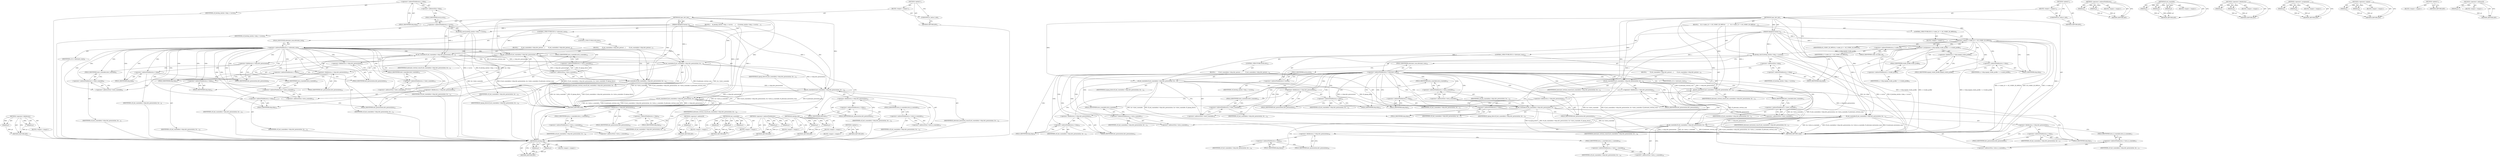 digraph "&lt;operator&gt;.addressOf" {
vulnerable_130 [label=<(METHOD,&lt;operator&gt;.fieldAccess)>];
vulnerable_131 [label=<(PARAM,p1)>];
vulnerable_132 [label=<(PARAM,p2)>];
vulnerable_133 [label=<(BLOCK,&lt;empty&gt;,&lt;empty&gt;)>];
vulnerable_134 [label=<(METHOD_RETURN,ANY)>];
vulnerable_6 [label=<(METHOD,&lt;global&gt;)<SUB>1</SUB>>];
vulnerable_7 [label=<(BLOCK,&lt;empty&gt;,&lt;empty&gt;)<SUB>1</SUB>>];
vulnerable_8 [label=<(UNKNOWN,av_cold,av_cold)<SUB>1</SUB>>];
vulnerable_9 [label=<(METHOD,ff_mpv_idct_init)<SUB>1</SUB>>];
vulnerable_10 [label=<(PARAM,MpegEncContext *s)<SUB>1</SUB>>];
vulnerable_11 [label=<(BLOCK,{
     ff_idctdsp_init(&amp;s-&gt;idsp, s-&gt;avctx);
 
 ...,{
     ff_idctdsp_init(&amp;s-&gt;idsp, s-&gt;avctx);
 
 ...)<SUB>2</SUB>>];
vulnerable_12 [label=<(ff_idctdsp_init,ff_idctdsp_init(&amp;s-&gt;idsp, s-&gt;avctx))<SUB>3</SUB>>];
vulnerable_13 [label=<(&lt;operator&gt;.addressOf,&amp;s-&gt;idsp)<SUB>3</SUB>>];
vulnerable_14 [label=<(&lt;operator&gt;.indirectFieldAccess,s-&gt;idsp)<SUB>3</SUB>>];
vulnerable_15 [label=<(IDENTIFIER,s,ff_idctdsp_init(&amp;s-&gt;idsp, s-&gt;avctx))<SUB>3</SUB>>];
vulnerable_16 [label=<(FIELD_IDENTIFIER,idsp,idsp)<SUB>3</SUB>>];
vulnerable_17 [label=<(&lt;operator&gt;.indirectFieldAccess,s-&gt;avctx)<SUB>3</SUB>>];
vulnerable_18 [label=<(IDENTIFIER,s,ff_idctdsp_init(&amp;s-&gt;idsp, s-&gt;avctx))<SUB>3</SUB>>];
vulnerable_19 [label=<(FIELD_IDENTIFIER,avctx,avctx)<SUB>3</SUB>>];
vulnerable_20 [label=<(CONTROL_STRUCTURE,IF,if (s-&gt;alternate_scan))<SUB>8</SUB>>];
vulnerable_21 [label=<(&lt;operator&gt;.indirectFieldAccess,s-&gt;alternate_scan)<SUB>8</SUB>>];
vulnerable_22 [label=<(IDENTIFIER,s,if (s-&gt;alternate_scan))<SUB>8</SUB>>];
vulnerable_23 [label=<(FIELD_IDENTIFIER,alternate_scan,alternate_scan)<SUB>8</SUB>>];
vulnerable_24 [label=<(BLOCK,{
        ff_init_scantable(s-&gt;idsp.idct_permut...,{
        ff_init_scantable(s-&gt;idsp.idct_permut...)<SUB>8</SUB>>];
vulnerable_25 [label=<(ff_init_scantable,ff_init_scantable(s-&gt;idsp.idct_permutation, &amp;s-...)<SUB>9</SUB>>];
vulnerable_26 [label=<(&lt;operator&gt;.fieldAccess,s-&gt;idsp.idct_permutation)<SUB>9</SUB>>];
vulnerable_27 [label=<(&lt;operator&gt;.indirectFieldAccess,s-&gt;idsp)<SUB>9</SUB>>];
vulnerable_28 [label=<(IDENTIFIER,s,ff_init_scantable(s-&gt;idsp.idct_permutation, &amp;s-...)<SUB>9</SUB>>];
vulnerable_29 [label=<(FIELD_IDENTIFIER,idsp,idsp)<SUB>9</SUB>>];
vulnerable_30 [label=<(FIELD_IDENTIFIER,idct_permutation,idct_permutation)<SUB>9</SUB>>];
vulnerable_31 [label=<(&lt;operator&gt;.addressOf,&amp;s-&gt;inter_scantable)<SUB>9</SUB>>];
vulnerable_32 [label=<(&lt;operator&gt;.indirectFieldAccess,s-&gt;inter_scantable)<SUB>9</SUB>>];
vulnerable_33 [label=<(IDENTIFIER,s,ff_init_scantable(s-&gt;idsp.idct_permutation, &amp;s-...)<SUB>9</SUB>>];
vulnerable_34 [label=<(FIELD_IDENTIFIER,inter_scantable,inter_scantable)<SUB>9</SUB>>];
vulnerable_35 [label=<(IDENTIFIER,ff_alternate_vertical_scan,ff_init_scantable(s-&gt;idsp.idct_permutation, &amp;s-...)<SUB>9</SUB>>];
vulnerable_36 [label=<(ff_init_scantable,ff_init_scantable(s-&gt;idsp.idct_permutation, &amp;s-...)<SUB>10</SUB>>];
vulnerable_37 [label=<(&lt;operator&gt;.fieldAccess,s-&gt;idsp.idct_permutation)<SUB>10</SUB>>];
vulnerable_38 [label=<(&lt;operator&gt;.indirectFieldAccess,s-&gt;idsp)<SUB>10</SUB>>];
vulnerable_39 [label=<(IDENTIFIER,s,ff_init_scantable(s-&gt;idsp.idct_permutation, &amp;s-...)<SUB>10</SUB>>];
vulnerable_40 [label=<(FIELD_IDENTIFIER,idsp,idsp)<SUB>10</SUB>>];
vulnerable_41 [label=<(FIELD_IDENTIFIER,idct_permutation,idct_permutation)<SUB>10</SUB>>];
vulnerable_42 [label=<(&lt;operator&gt;.addressOf,&amp;s-&gt;intra_scantable)<SUB>10</SUB>>];
vulnerable_43 [label=<(&lt;operator&gt;.indirectFieldAccess,s-&gt;intra_scantable)<SUB>10</SUB>>];
vulnerable_44 [label=<(IDENTIFIER,s,ff_init_scantable(s-&gt;idsp.idct_permutation, &amp;s-...)<SUB>10</SUB>>];
vulnerable_45 [label=<(FIELD_IDENTIFIER,intra_scantable,intra_scantable)<SUB>10</SUB>>];
vulnerable_46 [label=<(IDENTIFIER,ff_alternate_vertical_scan,ff_init_scantable(s-&gt;idsp.idct_permutation, &amp;s-...)<SUB>10</SUB>>];
vulnerable_47 [label=<(CONTROL_STRUCTURE,ELSE,else)<SUB>11</SUB>>];
vulnerable_48 [label=<(BLOCK,{
        ff_init_scantable(s-&gt;idsp.idct_permut...,{
        ff_init_scantable(s-&gt;idsp.idct_permut...)<SUB>11</SUB>>];
vulnerable_49 [label=<(ff_init_scantable,ff_init_scantable(s-&gt;idsp.idct_permutation, &amp;s-...)<SUB>12</SUB>>];
vulnerable_50 [label=<(&lt;operator&gt;.fieldAccess,s-&gt;idsp.idct_permutation)<SUB>12</SUB>>];
vulnerable_51 [label=<(&lt;operator&gt;.indirectFieldAccess,s-&gt;idsp)<SUB>12</SUB>>];
vulnerable_52 [label=<(IDENTIFIER,s,ff_init_scantable(s-&gt;idsp.idct_permutation, &amp;s-...)<SUB>12</SUB>>];
vulnerable_53 [label=<(FIELD_IDENTIFIER,idsp,idsp)<SUB>12</SUB>>];
vulnerable_54 [label=<(FIELD_IDENTIFIER,idct_permutation,idct_permutation)<SUB>12</SUB>>];
vulnerable_55 [label=<(&lt;operator&gt;.addressOf,&amp;s-&gt;inter_scantable)<SUB>12</SUB>>];
vulnerable_56 [label=<(&lt;operator&gt;.indirectFieldAccess,s-&gt;inter_scantable)<SUB>12</SUB>>];
vulnerable_57 [label=<(IDENTIFIER,s,ff_init_scantable(s-&gt;idsp.idct_permutation, &amp;s-...)<SUB>12</SUB>>];
vulnerable_58 [label=<(FIELD_IDENTIFIER,inter_scantable,inter_scantable)<SUB>12</SUB>>];
vulnerable_59 [label=<(IDENTIFIER,ff_zigzag_direct,ff_init_scantable(s-&gt;idsp.idct_permutation, &amp;s-...)<SUB>12</SUB>>];
vulnerable_60 [label=<(ff_init_scantable,ff_init_scantable(s-&gt;idsp.idct_permutation, &amp;s-...)<SUB>13</SUB>>];
vulnerable_61 [label=<(&lt;operator&gt;.fieldAccess,s-&gt;idsp.idct_permutation)<SUB>13</SUB>>];
vulnerable_62 [label=<(&lt;operator&gt;.indirectFieldAccess,s-&gt;idsp)<SUB>13</SUB>>];
vulnerable_63 [label=<(IDENTIFIER,s,ff_init_scantable(s-&gt;idsp.idct_permutation, &amp;s-...)<SUB>13</SUB>>];
vulnerable_64 [label=<(FIELD_IDENTIFIER,idsp,idsp)<SUB>13</SUB>>];
vulnerable_65 [label=<(FIELD_IDENTIFIER,idct_permutation,idct_permutation)<SUB>13</SUB>>];
vulnerable_66 [label=<(&lt;operator&gt;.addressOf,&amp;s-&gt;intra_scantable)<SUB>13</SUB>>];
vulnerable_67 [label=<(&lt;operator&gt;.indirectFieldAccess,s-&gt;intra_scantable)<SUB>13</SUB>>];
vulnerable_68 [label=<(IDENTIFIER,s,ff_init_scantable(s-&gt;idsp.idct_permutation, &amp;s-...)<SUB>13</SUB>>];
vulnerable_69 [label=<(FIELD_IDENTIFIER,intra_scantable,intra_scantable)<SUB>13</SUB>>];
vulnerable_70 [label=<(IDENTIFIER,ff_zigzag_direct,ff_init_scantable(s-&gt;idsp.idct_permutation, &amp;s-...)<SUB>13</SUB>>];
vulnerable_71 [label=<(ff_init_scantable,ff_init_scantable(s-&gt;idsp.idct_permutation, &amp;s-...)<SUB>15</SUB>>];
vulnerable_72 [label=<(&lt;operator&gt;.fieldAccess,s-&gt;idsp.idct_permutation)<SUB>15</SUB>>];
vulnerable_73 [label=<(&lt;operator&gt;.indirectFieldAccess,s-&gt;idsp)<SUB>15</SUB>>];
vulnerable_74 [label=<(IDENTIFIER,s,ff_init_scantable(s-&gt;idsp.idct_permutation, &amp;s-...)<SUB>15</SUB>>];
vulnerable_75 [label=<(FIELD_IDENTIFIER,idsp,idsp)<SUB>15</SUB>>];
vulnerable_76 [label=<(FIELD_IDENTIFIER,idct_permutation,idct_permutation)<SUB>15</SUB>>];
vulnerable_77 [label=<(&lt;operator&gt;.addressOf,&amp;s-&gt;intra_h_scantable)<SUB>15</SUB>>];
vulnerable_78 [label=<(&lt;operator&gt;.indirectFieldAccess,s-&gt;intra_h_scantable)<SUB>15</SUB>>];
vulnerable_79 [label=<(IDENTIFIER,s,ff_init_scantable(s-&gt;idsp.idct_permutation, &amp;s-...)<SUB>15</SUB>>];
vulnerable_80 [label=<(FIELD_IDENTIFIER,intra_h_scantable,intra_h_scantable)<SUB>15</SUB>>];
vulnerable_81 [label=<(IDENTIFIER,ff_alternate_horizontal_scan,ff_init_scantable(s-&gt;idsp.idct_permutation, &amp;s-...)<SUB>15</SUB>>];
vulnerable_82 [label=<(ff_init_scantable,ff_init_scantable(s-&gt;idsp.idct_permutation, &amp;s-...)<SUB>16</SUB>>];
vulnerable_83 [label=<(&lt;operator&gt;.fieldAccess,s-&gt;idsp.idct_permutation)<SUB>16</SUB>>];
vulnerable_84 [label=<(&lt;operator&gt;.indirectFieldAccess,s-&gt;idsp)<SUB>16</SUB>>];
vulnerable_85 [label=<(IDENTIFIER,s,ff_init_scantable(s-&gt;idsp.idct_permutation, &amp;s-...)<SUB>16</SUB>>];
vulnerable_86 [label=<(FIELD_IDENTIFIER,idsp,idsp)<SUB>16</SUB>>];
vulnerable_87 [label=<(FIELD_IDENTIFIER,idct_permutation,idct_permutation)<SUB>16</SUB>>];
vulnerable_88 [label=<(&lt;operator&gt;.addressOf,&amp;s-&gt;intra_v_scantable)<SUB>16</SUB>>];
vulnerable_89 [label=<(&lt;operator&gt;.indirectFieldAccess,s-&gt;intra_v_scantable)<SUB>16</SUB>>];
vulnerable_90 [label=<(IDENTIFIER,s,ff_init_scantable(s-&gt;idsp.idct_permutation, &amp;s-...)<SUB>16</SUB>>];
vulnerable_91 [label=<(FIELD_IDENTIFIER,intra_v_scantable,intra_v_scantable)<SUB>16</SUB>>];
vulnerable_92 [label=<(IDENTIFIER,ff_alternate_vertical_scan,ff_init_scantable(s-&gt;idsp.idct_permutation, &amp;s-...)<SUB>16</SUB>>];
vulnerable_93 [label=<(METHOD_RETURN,void)<SUB>1</SUB>>];
vulnerable_95 [label=<(METHOD_RETURN,ANY)<SUB>1</SUB>>];
vulnerable_115 [label=<(METHOD,&lt;operator&gt;.addressOf)>];
vulnerable_116 [label=<(PARAM,p1)>];
vulnerable_117 [label=<(BLOCK,&lt;empty&gt;,&lt;empty&gt;)>];
vulnerable_118 [label=<(METHOD_RETURN,ANY)>];
vulnerable_124 [label=<(METHOD,ff_init_scantable)>];
vulnerable_125 [label=<(PARAM,p1)>];
vulnerable_126 [label=<(PARAM,p2)>];
vulnerable_127 [label=<(PARAM,p3)>];
vulnerable_128 [label=<(BLOCK,&lt;empty&gt;,&lt;empty&gt;)>];
vulnerable_129 [label=<(METHOD_RETURN,ANY)>];
vulnerable_119 [label=<(METHOD,&lt;operator&gt;.indirectFieldAccess)>];
vulnerable_120 [label=<(PARAM,p1)>];
vulnerable_121 [label=<(PARAM,p2)>];
vulnerable_122 [label=<(BLOCK,&lt;empty&gt;,&lt;empty&gt;)>];
vulnerable_123 [label=<(METHOD_RETURN,ANY)>];
vulnerable_110 [label=<(METHOD,ff_idctdsp_init)>];
vulnerable_111 [label=<(PARAM,p1)>];
vulnerable_112 [label=<(PARAM,p2)>];
vulnerable_113 [label=<(BLOCK,&lt;empty&gt;,&lt;empty&gt;)>];
vulnerable_114 [label=<(METHOD_RETURN,ANY)>];
vulnerable_104 [label=<(METHOD,&lt;global&gt;)<SUB>1</SUB>>];
vulnerable_105 [label=<(BLOCK,&lt;empty&gt;,&lt;empty&gt;)>];
vulnerable_106 [label=<(METHOD_RETURN,ANY)>];
fixed_146 [label=<(METHOD,ff_idctdsp_init)>];
fixed_147 [label=<(PARAM,p1)>];
fixed_148 [label=<(PARAM,p2)>];
fixed_149 [label=<(BLOCK,&lt;empty&gt;,&lt;empty&gt;)>];
fixed_150 [label=<(METHOD_RETURN,ANY)>];
fixed_6 [label=<(METHOD,&lt;global&gt;)<SUB>1</SUB>>];
fixed_7 [label=<(BLOCK,&lt;empty&gt;,&lt;empty&gt;)<SUB>1</SUB>>];
fixed_8 [label=<(UNKNOWN,av_cold,av_cold)<SUB>1</SUB>>];
fixed_9 [label=<(METHOD,ff_mpv_idct_init)<SUB>1</SUB>>];
fixed_10 [label=<(PARAM,MpegEncContext *s)<SUB>1</SUB>>];
fixed_11 [label=<(BLOCK,{
    if (s-&gt;codec_id == AV_CODEC_ID_MPEG4)
   ...,{
    if (s-&gt;codec_id == AV_CODEC_ID_MPEG4)
   ...)<SUB>2</SUB>>];
fixed_12 [label=<(CONTROL_STRUCTURE,IF,if (s-&gt;codec_id == AV_CODEC_ID_MPEG4))<SUB>3</SUB>>];
fixed_13 [label=<(&lt;operator&gt;.equals,s-&gt;codec_id == AV_CODEC_ID_MPEG4)<SUB>3</SUB>>];
fixed_14 [label=<(&lt;operator&gt;.indirectFieldAccess,s-&gt;codec_id)<SUB>3</SUB>>];
fixed_15 [label=<(IDENTIFIER,s,s-&gt;codec_id == AV_CODEC_ID_MPEG4)<SUB>3</SUB>>];
fixed_16 [label=<(FIELD_IDENTIFIER,codec_id,codec_id)<SUB>3</SUB>>];
fixed_17 [label=<(IDENTIFIER,AV_CODEC_ID_MPEG4,s-&gt;codec_id == AV_CODEC_ID_MPEG4)<SUB>3</SUB>>];
fixed_18 [label=<(BLOCK,&lt;empty&gt;,&lt;empty&gt;)<SUB>4</SUB>>];
fixed_19 [label=<(&lt;operator&gt;.assignment,s-&gt;idsp.mpeg4_studio_profile = s-&gt;studio_profile)<SUB>4</SUB>>];
fixed_20 [label=<(&lt;operator&gt;.fieldAccess,s-&gt;idsp.mpeg4_studio_profile)<SUB>4</SUB>>];
fixed_21 [label=<(&lt;operator&gt;.indirectFieldAccess,s-&gt;idsp)<SUB>4</SUB>>];
fixed_22 [label=<(IDENTIFIER,s,s-&gt;idsp.mpeg4_studio_profile = s-&gt;studio_profile)<SUB>4</SUB>>];
fixed_23 [label=<(FIELD_IDENTIFIER,idsp,idsp)<SUB>4</SUB>>];
fixed_24 [label=<(FIELD_IDENTIFIER,mpeg4_studio_profile,mpeg4_studio_profile)<SUB>4</SUB>>];
fixed_25 [label=<(&lt;operator&gt;.indirectFieldAccess,s-&gt;studio_profile)<SUB>4</SUB>>];
fixed_26 [label=<(IDENTIFIER,s,s-&gt;idsp.mpeg4_studio_profile = s-&gt;studio_profile)<SUB>4</SUB>>];
fixed_27 [label=<(FIELD_IDENTIFIER,studio_profile,studio_profile)<SUB>4</SUB>>];
fixed_28 [label=<(ff_idctdsp_init,ff_idctdsp_init(&amp;s-&gt;idsp, s-&gt;avctx))<SUB>5</SUB>>];
fixed_29 [label=<(&lt;operator&gt;.addressOf,&amp;s-&gt;idsp)<SUB>5</SUB>>];
fixed_30 [label=<(&lt;operator&gt;.indirectFieldAccess,s-&gt;idsp)<SUB>5</SUB>>];
fixed_31 [label=<(IDENTIFIER,s,ff_idctdsp_init(&amp;s-&gt;idsp, s-&gt;avctx))<SUB>5</SUB>>];
fixed_32 [label=<(FIELD_IDENTIFIER,idsp,idsp)<SUB>5</SUB>>];
fixed_33 [label=<(&lt;operator&gt;.indirectFieldAccess,s-&gt;avctx)<SUB>5</SUB>>];
fixed_34 [label=<(IDENTIFIER,s,ff_idctdsp_init(&amp;s-&gt;idsp, s-&gt;avctx))<SUB>5</SUB>>];
fixed_35 [label=<(FIELD_IDENTIFIER,avctx,avctx)<SUB>5</SUB>>];
fixed_36 [label=<(CONTROL_STRUCTURE,IF,if (s-&gt;alternate_scan))<SUB>10</SUB>>];
fixed_37 [label=<(&lt;operator&gt;.indirectFieldAccess,s-&gt;alternate_scan)<SUB>10</SUB>>];
fixed_38 [label=<(IDENTIFIER,s,if (s-&gt;alternate_scan))<SUB>10</SUB>>];
fixed_39 [label=<(FIELD_IDENTIFIER,alternate_scan,alternate_scan)<SUB>10</SUB>>];
fixed_40 [label=<(BLOCK,{
        ff_init_scantable(s-&gt;idsp.idct_permut...,{
        ff_init_scantable(s-&gt;idsp.idct_permut...)<SUB>10</SUB>>];
fixed_41 [label=<(ff_init_scantable,ff_init_scantable(s-&gt;idsp.idct_permutation, &amp;s-...)<SUB>11</SUB>>];
fixed_42 [label=<(&lt;operator&gt;.fieldAccess,s-&gt;idsp.idct_permutation)<SUB>11</SUB>>];
fixed_43 [label=<(&lt;operator&gt;.indirectFieldAccess,s-&gt;idsp)<SUB>11</SUB>>];
fixed_44 [label=<(IDENTIFIER,s,ff_init_scantable(s-&gt;idsp.idct_permutation, &amp;s-...)<SUB>11</SUB>>];
fixed_45 [label=<(FIELD_IDENTIFIER,idsp,idsp)<SUB>11</SUB>>];
fixed_46 [label=<(FIELD_IDENTIFIER,idct_permutation,idct_permutation)<SUB>11</SUB>>];
fixed_47 [label=<(&lt;operator&gt;.addressOf,&amp;s-&gt;inter_scantable)<SUB>11</SUB>>];
fixed_48 [label=<(&lt;operator&gt;.indirectFieldAccess,s-&gt;inter_scantable)<SUB>11</SUB>>];
fixed_49 [label=<(IDENTIFIER,s,ff_init_scantable(s-&gt;idsp.idct_permutation, &amp;s-...)<SUB>11</SUB>>];
fixed_50 [label=<(FIELD_IDENTIFIER,inter_scantable,inter_scantable)<SUB>11</SUB>>];
fixed_51 [label=<(IDENTIFIER,ff_alternate_vertical_scan,ff_init_scantable(s-&gt;idsp.idct_permutation, &amp;s-...)<SUB>11</SUB>>];
fixed_52 [label=<(ff_init_scantable,ff_init_scantable(s-&gt;idsp.idct_permutation, &amp;s-...)<SUB>12</SUB>>];
fixed_53 [label=<(&lt;operator&gt;.fieldAccess,s-&gt;idsp.idct_permutation)<SUB>12</SUB>>];
fixed_54 [label=<(&lt;operator&gt;.indirectFieldAccess,s-&gt;idsp)<SUB>12</SUB>>];
fixed_55 [label=<(IDENTIFIER,s,ff_init_scantable(s-&gt;idsp.idct_permutation, &amp;s-...)<SUB>12</SUB>>];
fixed_56 [label=<(FIELD_IDENTIFIER,idsp,idsp)<SUB>12</SUB>>];
fixed_57 [label=<(FIELD_IDENTIFIER,idct_permutation,idct_permutation)<SUB>12</SUB>>];
fixed_58 [label=<(&lt;operator&gt;.addressOf,&amp;s-&gt;intra_scantable)<SUB>12</SUB>>];
fixed_59 [label=<(&lt;operator&gt;.indirectFieldAccess,s-&gt;intra_scantable)<SUB>12</SUB>>];
fixed_60 [label=<(IDENTIFIER,s,ff_init_scantable(s-&gt;idsp.idct_permutation, &amp;s-...)<SUB>12</SUB>>];
fixed_61 [label=<(FIELD_IDENTIFIER,intra_scantable,intra_scantable)<SUB>12</SUB>>];
fixed_62 [label=<(IDENTIFIER,ff_alternate_vertical_scan,ff_init_scantable(s-&gt;idsp.idct_permutation, &amp;s-...)<SUB>12</SUB>>];
fixed_63 [label=<(CONTROL_STRUCTURE,ELSE,else)<SUB>13</SUB>>];
fixed_64 [label=<(BLOCK,{
        ff_init_scantable(s-&gt;idsp.idct_permut...,{
        ff_init_scantable(s-&gt;idsp.idct_permut...)<SUB>13</SUB>>];
fixed_65 [label=<(ff_init_scantable,ff_init_scantable(s-&gt;idsp.idct_permutation, &amp;s-...)<SUB>14</SUB>>];
fixed_66 [label=<(&lt;operator&gt;.fieldAccess,s-&gt;idsp.idct_permutation)<SUB>14</SUB>>];
fixed_67 [label=<(&lt;operator&gt;.indirectFieldAccess,s-&gt;idsp)<SUB>14</SUB>>];
fixed_68 [label=<(IDENTIFIER,s,ff_init_scantable(s-&gt;idsp.idct_permutation, &amp;s-...)<SUB>14</SUB>>];
fixed_69 [label=<(FIELD_IDENTIFIER,idsp,idsp)<SUB>14</SUB>>];
fixed_70 [label=<(FIELD_IDENTIFIER,idct_permutation,idct_permutation)<SUB>14</SUB>>];
fixed_71 [label=<(&lt;operator&gt;.addressOf,&amp;s-&gt;inter_scantable)<SUB>14</SUB>>];
fixed_72 [label=<(&lt;operator&gt;.indirectFieldAccess,s-&gt;inter_scantable)<SUB>14</SUB>>];
fixed_73 [label=<(IDENTIFIER,s,ff_init_scantable(s-&gt;idsp.idct_permutation, &amp;s-...)<SUB>14</SUB>>];
fixed_74 [label=<(FIELD_IDENTIFIER,inter_scantable,inter_scantable)<SUB>14</SUB>>];
fixed_75 [label=<(IDENTIFIER,ff_zigzag_direct,ff_init_scantable(s-&gt;idsp.idct_permutation, &amp;s-...)<SUB>14</SUB>>];
fixed_76 [label=<(ff_init_scantable,ff_init_scantable(s-&gt;idsp.idct_permutation, &amp;s-...)<SUB>15</SUB>>];
fixed_77 [label=<(&lt;operator&gt;.fieldAccess,s-&gt;idsp.idct_permutation)<SUB>15</SUB>>];
fixed_78 [label=<(&lt;operator&gt;.indirectFieldAccess,s-&gt;idsp)<SUB>15</SUB>>];
fixed_79 [label=<(IDENTIFIER,s,ff_init_scantable(s-&gt;idsp.idct_permutation, &amp;s-...)<SUB>15</SUB>>];
fixed_80 [label=<(FIELD_IDENTIFIER,idsp,idsp)<SUB>15</SUB>>];
fixed_81 [label=<(FIELD_IDENTIFIER,idct_permutation,idct_permutation)<SUB>15</SUB>>];
fixed_82 [label=<(&lt;operator&gt;.addressOf,&amp;s-&gt;intra_scantable)<SUB>15</SUB>>];
fixed_83 [label=<(&lt;operator&gt;.indirectFieldAccess,s-&gt;intra_scantable)<SUB>15</SUB>>];
fixed_84 [label=<(IDENTIFIER,s,ff_init_scantable(s-&gt;idsp.idct_permutation, &amp;s-...)<SUB>15</SUB>>];
fixed_85 [label=<(FIELD_IDENTIFIER,intra_scantable,intra_scantable)<SUB>15</SUB>>];
fixed_86 [label=<(IDENTIFIER,ff_zigzag_direct,ff_init_scantable(s-&gt;idsp.idct_permutation, &amp;s-...)<SUB>15</SUB>>];
fixed_87 [label=<(ff_init_scantable,ff_init_scantable(s-&gt;idsp.idct_permutation, &amp;s-...)<SUB>17</SUB>>];
fixed_88 [label=<(&lt;operator&gt;.fieldAccess,s-&gt;idsp.idct_permutation)<SUB>17</SUB>>];
fixed_89 [label=<(&lt;operator&gt;.indirectFieldAccess,s-&gt;idsp)<SUB>17</SUB>>];
fixed_90 [label=<(IDENTIFIER,s,ff_init_scantable(s-&gt;idsp.idct_permutation, &amp;s-...)<SUB>17</SUB>>];
fixed_91 [label=<(FIELD_IDENTIFIER,idsp,idsp)<SUB>17</SUB>>];
fixed_92 [label=<(FIELD_IDENTIFIER,idct_permutation,idct_permutation)<SUB>17</SUB>>];
fixed_93 [label=<(&lt;operator&gt;.addressOf,&amp;s-&gt;intra_h_scantable)<SUB>17</SUB>>];
fixed_94 [label=<(&lt;operator&gt;.indirectFieldAccess,s-&gt;intra_h_scantable)<SUB>17</SUB>>];
fixed_95 [label=<(IDENTIFIER,s,ff_init_scantable(s-&gt;idsp.idct_permutation, &amp;s-...)<SUB>17</SUB>>];
fixed_96 [label=<(FIELD_IDENTIFIER,intra_h_scantable,intra_h_scantable)<SUB>17</SUB>>];
fixed_97 [label=<(IDENTIFIER,ff_alternate_horizontal_scan,ff_init_scantable(s-&gt;idsp.idct_permutation, &amp;s-...)<SUB>17</SUB>>];
fixed_98 [label=<(ff_init_scantable,ff_init_scantable(s-&gt;idsp.idct_permutation, &amp;s-...)<SUB>18</SUB>>];
fixed_99 [label=<(&lt;operator&gt;.fieldAccess,s-&gt;idsp.idct_permutation)<SUB>18</SUB>>];
fixed_100 [label=<(&lt;operator&gt;.indirectFieldAccess,s-&gt;idsp)<SUB>18</SUB>>];
fixed_101 [label=<(IDENTIFIER,s,ff_init_scantable(s-&gt;idsp.idct_permutation, &amp;s-...)<SUB>18</SUB>>];
fixed_102 [label=<(FIELD_IDENTIFIER,idsp,idsp)<SUB>18</SUB>>];
fixed_103 [label=<(FIELD_IDENTIFIER,idct_permutation,idct_permutation)<SUB>18</SUB>>];
fixed_104 [label=<(&lt;operator&gt;.addressOf,&amp;s-&gt;intra_v_scantable)<SUB>18</SUB>>];
fixed_105 [label=<(&lt;operator&gt;.indirectFieldAccess,s-&gt;intra_v_scantable)<SUB>18</SUB>>];
fixed_106 [label=<(IDENTIFIER,s,ff_init_scantable(s-&gt;idsp.idct_permutation, &amp;s-...)<SUB>18</SUB>>];
fixed_107 [label=<(FIELD_IDENTIFIER,intra_v_scantable,intra_v_scantable)<SUB>18</SUB>>];
fixed_108 [label=<(IDENTIFIER,ff_alternate_vertical_scan,ff_init_scantable(s-&gt;idsp.idct_permutation, &amp;s-...)<SUB>18</SUB>>];
fixed_109 [label=<(METHOD_RETURN,void)<SUB>1</SUB>>];
fixed_111 [label=<(METHOD_RETURN,ANY)<SUB>1</SUB>>];
fixed_131 [label=<(METHOD,&lt;operator&gt;.indirectFieldAccess)>];
fixed_132 [label=<(PARAM,p1)>];
fixed_133 [label=<(PARAM,p2)>];
fixed_134 [label=<(BLOCK,&lt;empty&gt;,&lt;empty&gt;)>];
fixed_135 [label=<(METHOD_RETURN,ANY)>];
fixed_155 [label=<(METHOD,ff_init_scantable)>];
fixed_156 [label=<(PARAM,p1)>];
fixed_157 [label=<(PARAM,p2)>];
fixed_158 [label=<(PARAM,p3)>];
fixed_159 [label=<(BLOCK,&lt;empty&gt;,&lt;empty&gt;)>];
fixed_160 [label=<(METHOD_RETURN,ANY)>];
fixed_141 [label=<(METHOD,&lt;operator&gt;.fieldAccess)>];
fixed_142 [label=<(PARAM,p1)>];
fixed_143 [label=<(PARAM,p2)>];
fixed_144 [label=<(BLOCK,&lt;empty&gt;,&lt;empty&gt;)>];
fixed_145 [label=<(METHOD_RETURN,ANY)>];
fixed_136 [label=<(METHOD,&lt;operator&gt;.assignment)>];
fixed_137 [label=<(PARAM,p1)>];
fixed_138 [label=<(PARAM,p2)>];
fixed_139 [label=<(BLOCK,&lt;empty&gt;,&lt;empty&gt;)>];
fixed_140 [label=<(METHOD_RETURN,ANY)>];
fixed_126 [label=<(METHOD,&lt;operator&gt;.equals)>];
fixed_127 [label=<(PARAM,p1)>];
fixed_128 [label=<(PARAM,p2)>];
fixed_129 [label=<(BLOCK,&lt;empty&gt;,&lt;empty&gt;)>];
fixed_130 [label=<(METHOD_RETURN,ANY)>];
fixed_120 [label=<(METHOD,&lt;global&gt;)<SUB>1</SUB>>];
fixed_121 [label=<(BLOCK,&lt;empty&gt;,&lt;empty&gt;)>];
fixed_122 [label=<(METHOD_RETURN,ANY)>];
fixed_151 [label=<(METHOD,&lt;operator&gt;.addressOf)>];
fixed_152 [label=<(PARAM,p1)>];
fixed_153 [label=<(BLOCK,&lt;empty&gt;,&lt;empty&gt;)>];
fixed_154 [label=<(METHOD_RETURN,ANY)>];
vulnerable_130 -> vulnerable_131  [key=0, label="AST: "];
vulnerable_130 -> vulnerable_131  [key=1, label="DDG: "];
vulnerable_130 -> vulnerable_133  [key=0, label="AST: "];
vulnerable_130 -> vulnerable_132  [key=0, label="AST: "];
vulnerable_130 -> vulnerable_132  [key=1, label="DDG: "];
vulnerable_130 -> vulnerable_134  [key=0, label="AST: "];
vulnerable_130 -> vulnerable_134  [key=1, label="CFG: "];
vulnerable_131 -> vulnerable_134  [key=0, label="DDG: p1"];
vulnerable_132 -> vulnerable_134  [key=0, label="DDG: p2"];
vulnerable_133 -> fixed_146  [key=0];
vulnerable_134 -> fixed_146  [key=0];
vulnerable_6 -> vulnerable_7  [key=0, label="AST: "];
vulnerable_6 -> vulnerable_95  [key=0, label="AST: "];
vulnerable_6 -> vulnerable_8  [key=0, label="CFG: "];
vulnerable_7 -> vulnerable_8  [key=0, label="AST: "];
vulnerable_7 -> vulnerable_9  [key=0, label="AST: "];
vulnerable_8 -> vulnerable_95  [key=0, label="CFG: "];
vulnerable_9 -> vulnerable_10  [key=0, label="AST: "];
vulnerable_9 -> vulnerable_10  [key=1, label="DDG: "];
vulnerable_9 -> vulnerable_11  [key=0, label="AST: "];
vulnerable_9 -> vulnerable_93  [key=0, label="AST: "];
vulnerable_9 -> vulnerable_16  [key=0, label="CFG: "];
vulnerable_9 -> vulnerable_71  [key=0, label="DDG: "];
vulnerable_9 -> vulnerable_82  [key=0, label="DDG: "];
vulnerable_9 -> vulnerable_25  [key=0, label="DDG: "];
vulnerable_9 -> vulnerable_36  [key=0, label="DDG: "];
vulnerable_9 -> vulnerable_49  [key=0, label="DDG: "];
vulnerable_9 -> vulnerable_60  [key=0, label="DDG: "];
vulnerable_10 -> vulnerable_93  [key=0, label="DDG: s"];
vulnerable_10 -> vulnerable_12  [key=0, label="DDG: s"];
vulnerable_10 -> vulnerable_71  [key=0, label="DDG: s"];
vulnerable_10 -> vulnerable_82  [key=0, label="DDG: s"];
vulnerable_10 -> vulnerable_25  [key=0, label="DDG: s"];
vulnerable_10 -> vulnerable_36  [key=0, label="DDG: s"];
vulnerable_10 -> vulnerable_49  [key=0, label="DDG: s"];
vulnerable_10 -> vulnerable_60  [key=0, label="DDG: s"];
vulnerable_11 -> vulnerable_12  [key=0, label="AST: "];
vulnerable_11 -> vulnerable_20  [key=0, label="AST: "];
vulnerable_11 -> vulnerable_71  [key=0, label="AST: "];
vulnerable_11 -> vulnerable_82  [key=0, label="AST: "];
vulnerable_12 -> vulnerable_13  [key=0, label="AST: "];
vulnerable_12 -> vulnerable_17  [key=0, label="AST: "];
vulnerable_12 -> vulnerable_23  [key=0, label="CFG: "];
vulnerable_12 -> vulnerable_93  [key=0, label="DDG: &amp;s-&gt;idsp"];
vulnerable_12 -> vulnerable_93  [key=1, label="DDG: s-&gt;avctx"];
vulnerable_12 -> vulnerable_93  [key=2, label="DDG: ff_idctdsp_init(&amp;s-&gt;idsp, s-&gt;avctx)"];
vulnerable_13 -> vulnerable_14  [key=0, label="AST: "];
vulnerable_13 -> vulnerable_19  [key=0, label="CFG: "];
vulnerable_14 -> vulnerable_15  [key=0, label="AST: "];
vulnerable_14 -> vulnerable_16  [key=0, label="AST: "];
vulnerable_14 -> vulnerable_13  [key=0, label="CFG: "];
vulnerable_15 -> fixed_146  [key=0];
vulnerable_16 -> vulnerable_14  [key=0, label="CFG: "];
vulnerable_17 -> vulnerable_18  [key=0, label="AST: "];
vulnerable_17 -> vulnerable_19  [key=0, label="AST: "];
vulnerable_17 -> vulnerable_12  [key=0, label="CFG: "];
vulnerable_18 -> fixed_146  [key=0];
vulnerable_19 -> vulnerable_17  [key=0, label="CFG: "];
vulnerable_20 -> vulnerable_21  [key=0, label="AST: "];
vulnerable_20 -> vulnerable_24  [key=0, label="AST: "];
vulnerable_20 -> vulnerable_47  [key=0, label="AST: "];
vulnerable_21 -> vulnerable_22  [key=0, label="AST: "];
vulnerable_21 -> vulnerable_23  [key=0, label="AST: "];
vulnerable_21 -> vulnerable_29  [key=0, label="CFG: "];
vulnerable_21 -> vulnerable_29  [key=1, label="CDG: "];
vulnerable_21 -> vulnerable_53  [key=0, label="CFG: "];
vulnerable_21 -> vulnerable_53  [key=1, label="CDG: "];
vulnerable_21 -> vulnerable_30  [key=0, label="CDG: "];
vulnerable_21 -> vulnerable_34  [key=0, label="CDG: "];
vulnerable_21 -> vulnerable_32  [key=0, label="CDG: "];
vulnerable_21 -> vulnerable_58  [key=0, label="CDG: "];
vulnerable_21 -> vulnerable_49  [key=0, label="CDG: "];
vulnerable_21 -> vulnerable_60  [key=0, label="CDG: "];
vulnerable_21 -> vulnerable_61  [key=0, label="CDG: "];
vulnerable_21 -> vulnerable_26  [key=0, label="CDG: "];
vulnerable_21 -> vulnerable_64  [key=0, label="CDG: "];
vulnerable_21 -> vulnerable_42  [key=0, label="CDG: "];
vulnerable_21 -> vulnerable_51  [key=0, label="CDG: "];
vulnerable_21 -> vulnerable_66  [key=0, label="CDG: "];
vulnerable_21 -> vulnerable_36  [key=0, label="CDG: "];
vulnerable_21 -> vulnerable_37  [key=0, label="CDG: "];
vulnerable_21 -> vulnerable_38  [key=0, label="CDG: "];
vulnerable_21 -> vulnerable_25  [key=0, label="CDG: "];
vulnerable_21 -> vulnerable_56  [key=0, label="CDG: "];
vulnerable_21 -> vulnerable_69  [key=0, label="CDG: "];
vulnerable_21 -> vulnerable_67  [key=0, label="CDG: "];
vulnerable_21 -> vulnerable_41  [key=0, label="CDG: "];
vulnerable_21 -> vulnerable_45  [key=0, label="CDG: "];
vulnerable_21 -> vulnerable_27  [key=0, label="CDG: "];
vulnerable_21 -> vulnerable_40  [key=0, label="CDG: "];
vulnerable_21 -> vulnerable_65  [key=0, label="CDG: "];
vulnerable_21 -> vulnerable_50  [key=0, label="CDG: "];
vulnerable_21 -> vulnerable_55  [key=0, label="CDG: "];
vulnerable_21 -> vulnerable_54  [key=0, label="CDG: "];
vulnerable_21 -> vulnerable_62  [key=0, label="CDG: "];
vulnerable_21 -> vulnerable_31  [key=0, label="CDG: "];
vulnerable_21 -> vulnerable_43  [key=0, label="CDG: "];
vulnerable_22 -> fixed_146  [key=0];
vulnerable_23 -> vulnerable_21  [key=0, label="CFG: "];
vulnerable_24 -> vulnerable_25  [key=0, label="AST: "];
vulnerable_24 -> vulnerable_36  [key=0, label="AST: "];
vulnerable_25 -> vulnerable_26  [key=0, label="AST: "];
vulnerable_25 -> vulnerable_31  [key=0, label="AST: "];
vulnerable_25 -> vulnerable_35  [key=0, label="AST: "];
vulnerable_25 -> vulnerable_40  [key=0, label="CFG: "];
vulnerable_25 -> vulnerable_93  [key=0, label="DDG: &amp;s-&gt;inter_scantable"];
vulnerable_25 -> vulnerable_93  [key=1, label="DDG: ff_init_scantable(s-&gt;idsp.idct_permutation, &amp;s-&gt;inter_scantable, ff_alternate_vertical_scan)"];
vulnerable_25 -> vulnerable_36  [key=0, label="DDG: s-&gt;idsp.idct_permutation"];
vulnerable_25 -> vulnerable_36  [key=1, label="DDG: ff_alternate_vertical_scan"];
vulnerable_26 -> vulnerable_27  [key=0, label="AST: "];
vulnerable_26 -> vulnerable_30  [key=0, label="AST: "];
vulnerable_26 -> vulnerable_34  [key=0, label="CFG: "];
vulnerable_27 -> vulnerable_28  [key=0, label="AST: "];
vulnerable_27 -> vulnerable_29  [key=0, label="AST: "];
vulnerable_27 -> vulnerable_30  [key=0, label="CFG: "];
vulnerable_28 -> fixed_146  [key=0];
vulnerable_29 -> vulnerable_27  [key=0, label="CFG: "];
vulnerable_30 -> vulnerable_26  [key=0, label="CFG: "];
vulnerable_31 -> vulnerable_32  [key=0, label="AST: "];
vulnerable_31 -> vulnerable_25  [key=0, label="CFG: "];
vulnerable_32 -> vulnerable_33  [key=0, label="AST: "];
vulnerable_32 -> vulnerable_34  [key=0, label="AST: "];
vulnerable_32 -> vulnerable_31  [key=0, label="CFG: "];
vulnerable_33 -> fixed_146  [key=0];
vulnerable_34 -> vulnerable_32  [key=0, label="CFG: "];
vulnerable_35 -> fixed_146  [key=0];
vulnerable_36 -> vulnerable_37  [key=0, label="AST: "];
vulnerable_36 -> vulnerable_42  [key=0, label="AST: "];
vulnerable_36 -> vulnerable_46  [key=0, label="AST: "];
vulnerable_36 -> vulnerable_75  [key=0, label="CFG: "];
vulnerable_36 -> vulnerable_93  [key=0, label="DDG: &amp;s-&gt;intra_scantable"];
vulnerable_36 -> vulnerable_93  [key=1, label="DDG: ff_init_scantable(s-&gt;idsp.idct_permutation, &amp;s-&gt;intra_scantable, ff_alternate_vertical_scan)"];
vulnerable_36 -> vulnerable_71  [key=0, label="DDG: s-&gt;idsp.idct_permutation"];
vulnerable_36 -> vulnerable_82  [key=0, label="DDG: ff_alternate_vertical_scan"];
vulnerable_37 -> vulnerable_38  [key=0, label="AST: "];
vulnerable_37 -> vulnerable_41  [key=0, label="AST: "];
vulnerable_37 -> vulnerable_45  [key=0, label="CFG: "];
vulnerable_38 -> vulnerable_39  [key=0, label="AST: "];
vulnerable_38 -> vulnerable_40  [key=0, label="AST: "];
vulnerable_38 -> vulnerable_41  [key=0, label="CFG: "];
vulnerable_39 -> fixed_146  [key=0];
vulnerable_40 -> vulnerable_38  [key=0, label="CFG: "];
vulnerable_41 -> vulnerable_37  [key=0, label="CFG: "];
vulnerable_42 -> vulnerable_43  [key=0, label="AST: "];
vulnerable_42 -> vulnerable_36  [key=0, label="CFG: "];
vulnerable_43 -> vulnerable_44  [key=0, label="AST: "];
vulnerable_43 -> vulnerable_45  [key=0, label="AST: "];
vulnerable_43 -> vulnerable_42  [key=0, label="CFG: "];
vulnerable_44 -> fixed_146  [key=0];
vulnerable_45 -> vulnerable_43  [key=0, label="CFG: "];
vulnerable_46 -> fixed_146  [key=0];
vulnerable_47 -> vulnerable_48  [key=0, label="AST: "];
vulnerable_48 -> vulnerable_49  [key=0, label="AST: "];
vulnerable_48 -> vulnerable_60  [key=0, label="AST: "];
vulnerable_49 -> vulnerable_50  [key=0, label="AST: "];
vulnerable_49 -> vulnerable_55  [key=0, label="AST: "];
vulnerable_49 -> vulnerable_59  [key=0, label="AST: "];
vulnerable_49 -> vulnerable_64  [key=0, label="CFG: "];
vulnerable_49 -> vulnerable_93  [key=0, label="DDG: &amp;s-&gt;inter_scantable"];
vulnerable_49 -> vulnerable_93  [key=1, label="DDG: ff_init_scantable(s-&gt;idsp.idct_permutation, &amp;s-&gt;inter_scantable, ff_zigzag_direct)"];
vulnerable_49 -> vulnerable_60  [key=0, label="DDG: s-&gt;idsp.idct_permutation"];
vulnerable_49 -> vulnerable_60  [key=1, label="DDG: ff_zigzag_direct"];
vulnerable_50 -> vulnerable_51  [key=0, label="AST: "];
vulnerable_50 -> vulnerable_54  [key=0, label="AST: "];
vulnerable_50 -> vulnerable_58  [key=0, label="CFG: "];
vulnerable_51 -> vulnerable_52  [key=0, label="AST: "];
vulnerable_51 -> vulnerable_53  [key=0, label="AST: "];
vulnerable_51 -> vulnerable_54  [key=0, label="CFG: "];
vulnerable_52 -> fixed_146  [key=0];
vulnerable_53 -> vulnerable_51  [key=0, label="CFG: "];
vulnerable_54 -> vulnerable_50  [key=0, label="CFG: "];
vulnerable_55 -> vulnerable_56  [key=0, label="AST: "];
vulnerable_55 -> vulnerable_49  [key=0, label="CFG: "];
vulnerable_56 -> vulnerable_57  [key=0, label="AST: "];
vulnerable_56 -> vulnerable_58  [key=0, label="AST: "];
vulnerable_56 -> vulnerable_55  [key=0, label="CFG: "];
vulnerable_57 -> fixed_146  [key=0];
vulnerable_58 -> vulnerable_56  [key=0, label="CFG: "];
vulnerable_59 -> fixed_146  [key=0];
vulnerable_60 -> vulnerable_61  [key=0, label="AST: "];
vulnerable_60 -> vulnerable_66  [key=0, label="AST: "];
vulnerable_60 -> vulnerable_70  [key=0, label="AST: "];
vulnerable_60 -> vulnerable_75  [key=0, label="CFG: "];
vulnerable_60 -> vulnerable_93  [key=0, label="DDG: &amp;s-&gt;intra_scantable"];
vulnerable_60 -> vulnerable_93  [key=1, label="DDG: ff_zigzag_direct"];
vulnerable_60 -> vulnerable_93  [key=2, label="DDG: ff_init_scantable(s-&gt;idsp.idct_permutation, &amp;s-&gt;intra_scantable, ff_zigzag_direct)"];
vulnerable_60 -> vulnerable_71  [key=0, label="DDG: s-&gt;idsp.idct_permutation"];
vulnerable_61 -> vulnerable_62  [key=0, label="AST: "];
vulnerable_61 -> vulnerable_65  [key=0, label="AST: "];
vulnerable_61 -> vulnerable_69  [key=0, label="CFG: "];
vulnerable_62 -> vulnerable_63  [key=0, label="AST: "];
vulnerable_62 -> vulnerable_64  [key=0, label="AST: "];
vulnerable_62 -> vulnerable_65  [key=0, label="CFG: "];
vulnerable_63 -> fixed_146  [key=0];
vulnerable_64 -> vulnerable_62  [key=0, label="CFG: "];
vulnerable_65 -> vulnerable_61  [key=0, label="CFG: "];
vulnerable_66 -> vulnerable_67  [key=0, label="AST: "];
vulnerable_66 -> vulnerable_60  [key=0, label="CFG: "];
vulnerable_67 -> vulnerable_68  [key=0, label="AST: "];
vulnerable_67 -> vulnerable_69  [key=0, label="AST: "];
vulnerable_67 -> vulnerable_66  [key=0, label="CFG: "];
vulnerable_68 -> fixed_146  [key=0];
vulnerable_69 -> vulnerable_67  [key=0, label="CFG: "];
vulnerable_70 -> fixed_146  [key=0];
vulnerable_71 -> vulnerable_72  [key=0, label="AST: "];
vulnerable_71 -> vulnerable_77  [key=0, label="AST: "];
vulnerable_71 -> vulnerable_81  [key=0, label="AST: "];
vulnerable_71 -> vulnerable_86  [key=0, label="CFG: "];
vulnerable_71 -> vulnerable_93  [key=0, label="DDG: &amp;s-&gt;intra_h_scantable"];
vulnerable_71 -> vulnerable_93  [key=1, label="DDG: ff_init_scantable(s-&gt;idsp.idct_permutation, &amp;s-&gt;intra_h_scantable, ff_alternate_horizontal_scan)"];
vulnerable_71 -> vulnerable_93  [key=2, label="DDG: ff_alternate_horizontal_scan"];
vulnerable_71 -> vulnerable_82  [key=0, label="DDG: s-&gt;idsp.idct_permutation"];
vulnerable_72 -> vulnerable_73  [key=0, label="AST: "];
vulnerable_72 -> vulnerable_76  [key=0, label="AST: "];
vulnerable_72 -> vulnerable_80  [key=0, label="CFG: "];
vulnerable_73 -> vulnerable_74  [key=0, label="AST: "];
vulnerable_73 -> vulnerable_75  [key=0, label="AST: "];
vulnerable_73 -> vulnerable_76  [key=0, label="CFG: "];
vulnerable_74 -> fixed_146  [key=0];
vulnerable_75 -> vulnerable_73  [key=0, label="CFG: "];
vulnerable_76 -> vulnerable_72  [key=0, label="CFG: "];
vulnerable_77 -> vulnerable_78  [key=0, label="AST: "];
vulnerable_77 -> vulnerable_71  [key=0, label="CFG: "];
vulnerable_78 -> vulnerable_79  [key=0, label="AST: "];
vulnerable_78 -> vulnerable_80  [key=0, label="AST: "];
vulnerable_78 -> vulnerable_77  [key=0, label="CFG: "];
vulnerable_79 -> fixed_146  [key=0];
vulnerable_80 -> vulnerable_78  [key=0, label="CFG: "];
vulnerable_81 -> fixed_146  [key=0];
vulnerable_82 -> vulnerable_83  [key=0, label="AST: "];
vulnerable_82 -> vulnerable_88  [key=0, label="AST: "];
vulnerable_82 -> vulnerable_92  [key=0, label="AST: "];
vulnerable_82 -> vulnerable_93  [key=0, label="CFG: "];
vulnerable_82 -> vulnerable_93  [key=1, label="DDG: s-&gt;idsp.idct_permutation"];
vulnerable_82 -> vulnerable_93  [key=2, label="DDG: &amp;s-&gt;intra_v_scantable"];
vulnerable_82 -> vulnerable_93  [key=3, label="DDG: ff_alternate_vertical_scan"];
vulnerable_82 -> vulnerable_93  [key=4, label="DDG: ff_init_scantable(s-&gt;idsp.idct_permutation, &amp;s-&gt;intra_v_scantable, ff_alternate_vertical_scan)"];
vulnerable_83 -> vulnerable_84  [key=0, label="AST: "];
vulnerable_83 -> vulnerable_87  [key=0, label="AST: "];
vulnerable_83 -> vulnerable_91  [key=0, label="CFG: "];
vulnerable_84 -> vulnerable_85  [key=0, label="AST: "];
vulnerable_84 -> vulnerable_86  [key=0, label="AST: "];
vulnerable_84 -> vulnerable_87  [key=0, label="CFG: "];
vulnerable_85 -> fixed_146  [key=0];
vulnerable_86 -> vulnerable_84  [key=0, label="CFG: "];
vulnerable_87 -> vulnerable_83  [key=0, label="CFG: "];
vulnerable_88 -> vulnerable_89  [key=0, label="AST: "];
vulnerable_88 -> vulnerable_82  [key=0, label="CFG: "];
vulnerable_89 -> vulnerable_90  [key=0, label="AST: "];
vulnerable_89 -> vulnerable_91  [key=0, label="AST: "];
vulnerable_89 -> vulnerable_88  [key=0, label="CFG: "];
vulnerable_90 -> fixed_146  [key=0];
vulnerable_91 -> vulnerable_89  [key=0, label="CFG: "];
vulnerable_92 -> fixed_146  [key=0];
vulnerable_93 -> fixed_146  [key=0];
vulnerable_95 -> fixed_146  [key=0];
vulnerable_115 -> vulnerable_116  [key=0, label="AST: "];
vulnerable_115 -> vulnerable_116  [key=1, label="DDG: "];
vulnerable_115 -> vulnerable_117  [key=0, label="AST: "];
vulnerable_115 -> vulnerable_118  [key=0, label="AST: "];
vulnerable_115 -> vulnerable_118  [key=1, label="CFG: "];
vulnerable_116 -> vulnerable_118  [key=0, label="DDG: p1"];
vulnerable_117 -> fixed_146  [key=0];
vulnerable_118 -> fixed_146  [key=0];
vulnerable_124 -> vulnerable_125  [key=0, label="AST: "];
vulnerable_124 -> vulnerable_125  [key=1, label="DDG: "];
vulnerable_124 -> vulnerable_128  [key=0, label="AST: "];
vulnerable_124 -> vulnerable_126  [key=0, label="AST: "];
vulnerable_124 -> vulnerable_126  [key=1, label="DDG: "];
vulnerable_124 -> vulnerable_129  [key=0, label="AST: "];
vulnerable_124 -> vulnerable_129  [key=1, label="CFG: "];
vulnerable_124 -> vulnerable_127  [key=0, label="AST: "];
vulnerable_124 -> vulnerable_127  [key=1, label="DDG: "];
vulnerable_125 -> vulnerable_129  [key=0, label="DDG: p1"];
vulnerable_126 -> vulnerable_129  [key=0, label="DDG: p2"];
vulnerable_127 -> vulnerable_129  [key=0, label="DDG: p3"];
vulnerable_128 -> fixed_146  [key=0];
vulnerable_129 -> fixed_146  [key=0];
vulnerable_119 -> vulnerable_120  [key=0, label="AST: "];
vulnerable_119 -> vulnerable_120  [key=1, label="DDG: "];
vulnerable_119 -> vulnerable_122  [key=0, label="AST: "];
vulnerable_119 -> vulnerable_121  [key=0, label="AST: "];
vulnerable_119 -> vulnerable_121  [key=1, label="DDG: "];
vulnerable_119 -> vulnerable_123  [key=0, label="AST: "];
vulnerable_119 -> vulnerable_123  [key=1, label="CFG: "];
vulnerable_120 -> vulnerable_123  [key=0, label="DDG: p1"];
vulnerable_121 -> vulnerable_123  [key=0, label="DDG: p2"];
vulnerable_122 -> fixed_146  [key=0];
vulnerable_123 -> fixed_146  [key=0];
vulnerable_110 -> vulnerable_111  [key=0, label="AST: "];
vulnerable_110 -> vulnerable_111  [key=1, label="DDG: "];
vulnerable_110 -> vulnerable_113  [key=0, label="AST: "];
vulnerable_110 -> vulnerable_112  [key=0, label="AST: "];
vulnerable_110 -> vulnerable_112  [key=1, label="DDG: "];
vulnerable_110 -> vulnerable_114  [key=0, label="AST: "];
vulnerable_110 -> vulnerable_114  [key=1, label="CFG: "];
vulnerable_111 -> vulnerable_114  [key=0, label="DDG: p1"];
vulnerable_112 -> vulnerable_114  [key=0, label="DDG: p2"];
vulnerable_113 -> fixed_146  [key=0];
vulnerable_114 -> fixed_146  [key=0];
vulnerable_104 -> vulnerable_105  [key=0, label="AST: "];
vulnerable_104 -> vulnerable_106  [key=0, label="AST: "];
vulnerable_104 -> vulnerable_106  [key=1, label="CFG: "];
vulnerable_105 -> fixed_146  [key=0];
vulnerable_106 -> fixed_146  [key=0];
fixed_146 -> fixed_147  [key=0, label="AST: "];
fixed_146 -> fixed_147  [key=1, label="DDG: "];
fixed_146 -> fixed_149  [key=0, label="AST: "];
fixed_146 -> fixed_148  [key=0, label="AST: "];
fixed_146 -> fixed_148  [key=1, label="DDG: "];
fixed_146 -> fixed_150  [key=0, label="AST: "];
fixed_146 -> fixed_150  [key=1, label="CFG: "];
fixed_147 -> fixed_150  [key=0, label="DDG: p1"];
fixed_148 -> fixed_150  [key=0, label="DDG: p2"];
fixed_6 -> fixed_7  [key=0, label="AST: "];
fixed_6 -> fixed_111  [key=0, label="AST: "];
fixed_6 -> fixed_8  [key=0, label="CFG: "];
fixed_7 -> fixed_8  [key=0, label="AST: "];
fixed_7 -> fixed_9  [key=0, label="AST: "];
fixed_8 -> fixed_111  [key=0, label="CFG: "];
fixed_9 -> fixed_10  [key=0, label="AST: "];
fixed_9 -> fixed_10  [key=1, label="DDG: "];
fixed_9 -> fixed_11  [key=0, label="AST: "];
fixed_9 -> fixed_109  [key=0, label="AST: "];
fixed_9 -> fixed_16  [key=0, label="CFG: "];
fixed_9 -> fixed_87  [key=0, label="DDG: "];
fixed_9 -> fixed_98  [key=0, label="DDG: "];
fixed_9 -> fixed_13  [key=0, label="DDG: "];
fixed_9 -> fixed_41  [key=0, label="DDG: "];
fixed_9 -> fixed_52  [key=0, label="DDG: "];
fixed_9 -> fixed_65  [key=0, label="DDG: "];
fixed_9 -> fixed_76  [key=0, label="DDG: "];
fixed_10 -> fixed_109  [key=0, label="DDG: s"];
fixed_10 -> fixed_28  [key=0, label="DDG: s"];
fixed_10 -> fixed_87  [key=0, label="DDG: s"];
fixed_10 -> fixed_98  [key=0, label="DDG: s"];
fixed_10 -> fixed_13  [key=0, label="DDG: s"];
fixed_10 -> fixed_19  [key=0, label="DDG: s"];
fixed_10 -> fixed_41  [key=0, label="DDG: s"];
fixed_10 -> fixed_52  [key=0, label="DDG: s"];
fixed_10 -> fixed_65  [key=0, label="DDG: s"];
fixed_10 -> fixed_76  [key=0, label="DDG: s"];
fixed_11 -> fixed_12  [key=0, label="AST: "];
fixed_11 -> fixed_28  [key=0, label="AST: "];
fixed_11 -> fixed_36  [key=0, label="AST: "];
fixed_11 -> fixed_87  [key=0, label="AST: "];
fixed_11 -> fixed_98  [key=0, label="AST: "];
fixed_12 -> fixed_13  [key=0, label="AST: "];
fixed_12 -> fixed_18  [key=0, label="AST: "];
fixed_13 -> fixed_14  [key=0, label="AST: "];
fixed_13 -> fixed_17  [key=0, label="AST: "];
fixed_13 -> fixed_23  [key=0, label="CFG: "];
fixed_13 -> fixed_23  [key=1, label="CDG: "];
fixed_13 -> fixed_32  [key=0, label="CFG: "];
fixed_13 -> fixed_109  [key=0, label="DDG: s-&gt;codec_id"];
fixed_13 -> fixed_109  [key=1, label="DDG: s-&gt;codec_id == AV_CODEC_ID_MPEG4"];
fixed_13 -> fixed_109  [key=2, label="DDG: AV_CODEC_ID_MPEG4"];
fixed_13 -> fixed_21  [key=0, label="CDG: "];
fixed_13 -> fixed_19  [key=0, label="CDG: "];
fixed_13 -> fixed_20  [key=0, label="CDG: "];
fixed_13 -> fixed_25  [key=0, label="CDG: "];
fixed_13 -> fixed_27  [key=0, label="CDG: "];
fixed_13 -> fixed_24  [key=0, label="CDG: "];
fixed_14 -> fixed_15  [key=0, label="AST: "];
fixed_14 -> fixed_16  [key=0, label="AST: "];
fixed_14 -> fixed_13  [key=0, label="CFG: "];
fixed_16 -> fixed_14  [key=0, label="CFG: "];
fixed_18 -> fixed_19  [key=0, label="AST: "];
fixed_19 -> fixed_20  [key=0, label="AST: "];
fixed_19 -> fixed_25  [key=0, label="AST: "];
fixed_19 -> fixed_32  [key=0, label="CFG: "];
fixed_19 -> fixed_109  [key=0, label="DDG: s-&gt;idsp.mpeg4_studio_profile"];
fixed_19 -> fixed_109  [key=1, label="DDG: s-&gt;studio_profile"];
fixed_19 -> fixed_109  [key=2, label="DDG: s-&gt;idsp.mpeg4_studio_profile = s-&gt;studio_profile"];
fixed_19 -> fixed_28  [key=0, label="DDG: s-&gt;idsp.mpeg4_studio_profile"];
fixed_20 -> fixed_21  [key=0, label="AST: "];
fixed_20 -> fixed_24  [key=0, label="AST: "];
fixed_20 -> fixed_27  [key=0, label="CFG: "];
fixed_21 -> fixed_22  [key=0, label="AST: "];
fixed_21 -> fixed_23  [key=0, label="AST: "];
fixed_21 -> fixed_24  [key=0, label="CFG: "];
fixed_23 -> fixed_21  [key=0, label="CFG: "];
fixed_24 -> fixed_20  [key=0, label="CFG: "];
fixed_25 -> fixed_26  [key=0, label="AST: "];
fixed_25 -> fixed_27  [key=0, label="AST: "];
fixed_25 -> fixed_19  [key=0, label="CFG: "];
fixed_27 -> fixed_25  [key=0, label="CFG: "];
fixed_28 -> fixed_29  [key=0, label="AST: "];
fixed_28 -> fixed_33  [key=0, label="AST: "];
fixed_28 -> fixed_39  [key=0, label="CFG: "];
fixed_28 -> fixed_109  [key=0, label="DDG: &amp;s-&gt;idsp"];
fixed_28 -> fixed_109  [key=1, label="DDG: s-&gt;avctx"];
fixed_28 -> fixed_109  [key=2, label="DDG: ff_idctdsp_init(&amp;s-&gt;idsp, s-&gt;avctx)"];
fixed_29 -> fixed_30  [key=0, label="AST: "];
fixed_29 -> fixed_35  [key=0, label="CFG: "];
fixed_30 -> fixed_31  [key=0, label="AST: "];
fixed_30 -> fixed_32  [key=0, label="AST: "];
fixed_30 -> fixed_29  [key=0, label="CFG: "];
fixed_32 -> fixed_30  [key=0, label="CFG: "];
fixed_33 -> fixed_34  [key=0, label="AST: "];
fixed_33 -> fixed_35  [key=0, label="AST: "];
fixed_33 -> fixed_28  [key=0, label="CFG: "];
fixed_35 -> fixed_33  [key=0, label="CFG: "];
fixed_36 -> fixed_37  [key=0, label="AST: "];
fixed_36 -> fixed_40  [key=0, label="AST: "];
fixed_36 -> fixed_63  [key=0, label="AST: "];
fixed_37 -> fixed_38  [key=0, label="AST: "];
fixed_37 -> fixed_39  [key=0, label="AST: "];
fixed_37 -> fixed_45  [key=0, label="CFG: "];
fixed_37 -> fixed_45  [key=1, label="CDG: "];
fixed_37 -> fixed_69  [key=0, label="CFG: "];
fixed_37 -> fixed_69  [key=1, label="CDG: "];
fixed_37 -> fixed_47  [key=0, label="CDG: "];
fixed_37 -> fixed_48  [key=0, label="CDG: "];
fixed_37 -> fixed_77  [key=0, label="CDG: "];
fixed_37 -> fixed_42  [key=0, label="CDG: "];
fixed_37 -> fixed_57  [key=0, label="CDG: "];
fixed_37 -> fixed_66  [key=0, label="CDG: "];
fixed_37 -> fixed_52  [key=0, label="CDG: "];
fixed_37 -> fixed_46  [key=0, label="CDG: "];
fixed_37 -> fixed_81  [key=0, label="CDG: "];
fixed_37 -> fixed_85  [key=0, label="CDG: "];
fixed_37 -> fixed_72  [key=0, label="CDG: "];
fixed_37 -> fixed_56  [key=0, label="CDG: "];
fixed_37 -> fixed_67  [key=0, label="CDG: "];
fixed_37 -> fixed_74  [key=0, label="CDG: "];
fixed_37 -> fixed_76  [key=0, label="CDG: "];
fixed_37 -> fixed_65  [key=0, label="CDG: "];
fixed_37 -> fixed_50  [key=0, label="CDG: "];
fixed_37 -> fixed_59  [key=0, label="CDG: "];
fixed_37 -> fixed_82  [key=0, label="CDG: "];
fixed_37 -> fixed_54  [key=0, label="CDG: "];
fixed_37 -> fixed_43  [key=0, label="CDG: "];
fixed_37 -> fixed_80  [key=0, label="CDG: "];
fixed_37 -> fixed_58  [key=0, label="CDG: "];
fixed_37 -> fixed_61  [key=0, label="CDG: "];
fixed_37 -> fixed_83  [key=0, label="CDG: "];
fixed_37 -> fixed_71  [key=0, label="CDG: "];
fixed_37 -> fixed_53  [key=0, label="CDG: "];
fixed_37 -> fixed_41  [key=0, label="CDG: "];
fixed_37 -> fixed_70  [key=0, label="CDG: "];
fixed_37 -> fixed_78  [key=0, label="CDG: "];
fixed_39 -> fixed_37  [key=0, label="CFG: "];
fixed_40 -> fixed_41  [key=0, label="AST: "];
fixed_40 -> fixed_52  [key=0, label="AST: "];
fixed_41 -> fixed_42  [key=0, label="AST: "];
fixed_41 -> fixed_47  [key=0, label="AST: "];
fixed_41 -> fixed_51  [key=0, label="AST: "];
fixed_41 -> fixed_56  [key=0, label="CFG: "];
fixed_41 -> fixed_109  [key=0, label="DDG: &amp;s-&gt;inter_scantable"];
fixed_41 -> fixed_109  [key=1, label="DDG: ff_init_scantable(s-&gt;idsp.idct_permutation, &amp;s-&gt;inter_scantable, ff_alternate_vertical_scan)"];
fixed_41 -> fixed_52  [key=0, label="DDG: s-&gt;idsp.idct_permutation"];
fixed_41 -> fixed_52  [key=1, label="DDG: ff_alternate_vertical_scan"];
fixed_42 -> fixed_43  [key=0, label="AST: "];
fixed_42 -> fixed_46  [key=0, label="AST: "];
fixed_42 -> fixed_50  [key=0, label="CFG: "];
fixed_43 -> fixed_44  [key=0, label="AST: "];
fixed_43 -> fixed_45  [key=0, label="AST: "];
fixed_43 -> fixed_46  [key=0, label="CFG: "];
fixed_45 -> fixed_43  [key=0, label="CFG: "];
fixed_46 -> fixed_42  [key=0, label="CFG: "];
fixed_47 -> fixed_48  [key=0, label="AST: "];
fixed_47 -> fixed_41  [key=0, label="CFG: "];
fixed_48 -> fixed_49  [key=0, label="AST: "];
fixed_48 -> fixed_50  [key=0, label="AST: "];
fixed_48 -> fixed_47  [key=0, label="CFG: "];
fixed_50 -> fixed_48  [key=0, label="CFG: "];
fixed_52 -> fixed_53  [key=0, label="AST: "];
fixed_52 -> fixed_58  [key=0, label="AST: "];
fixed_52 -> fixed_62  [key=0, label="AST: "];
fixed_52 -> fixed_91  [key=0, label="CFG: "];
fixed_52 -> fixed_109  [key=0, label="DDG: &amp;s-&gt;intra_scantable"];
fixed_52 -> fixed_109  [key=1, label="DDG: ff_init_scantable(s-&gt;idsp.idct_permutation, &amp;s-&gt;intra_scantable, ff_alternate_vertical_scan)"];
fixed_52 -> fixed_87  [key=0, label="DDG: s-&gt;idsp.idct_permutation"];
fixed_52 -> fixed_98  [key=0, label="DDG: ff_alternate_vertical_scan"];
fixed_53 -> fixed_54  [key=0, label="AST: "];
fixed_53 -> fixed_57  [key=0, label="AST: "];
fixed_53 -> fixed_61  [key=0, label="CFG: "];
fixed_54 -> fixed_55  [key=0, label="AST: "];
fixed_54 -> fixed_56  [key=0, label="AST: "];
fixed_54 -> fixed_57  [key=0, label="CFG: "];
fixed_56 -> fixed_54  [key=0, label="CFG: "];
fixed_57 -> fixed_53  [key=0, label="CFG: "];
fixed_58 -> fixed_59  [key=0, label="AST: "];
fixed_58 -> fixed_52  [key=0, label="CFG: "];
fixed_59 -> fixed_60  [key=0, label="AST: "];
fixed_59 -> fixed_61  [key=0, label="AST: "];
fixed_59 -> fixed_58  [key=0, label="CFG: "];
fixed_61 -> fixed_59  [key=0, label="CFG: "];
fixed_63 -> fixed_64  [key=0, label="AST: "];
fixed_64 -> fixed_65  [key=0, label="AST: "];
fixed_64 -> fixed_76  [key=0, label="AST: "];
fixed_65 -> fixed_66  [key=0, label="AST: "];
fixed_65 -> fixed_71  [key=0, label="AST: "];
fixed_65 -> fixed_75  [key=0, label="AST: "];
fixed_65 -> fixed_80  [key=0, label="CFG: "];
fixed_65 -> fixed_109  [key=0, label="DDG: &amp;s-&gt;inter_scantable"];
fixed_65 -> fixed_109  [key=1, label="DDG: ff_init_scantable(s-&gt;idsp.idct_permutation, &amp;s-&gt;inter_scantable, ff_zigzag_direct)"];
fixed_65 -> fixed_76  [key=0, label="DDG: s-&gt;idsp.idct_permutation"];
fixed_65 -> fixed_76  [key=1, label="DDG: ff_zigzag_direct"];
fixed_66 -> fixed_67  [key=0, label="AST: "];
fixed_66 -> fixed_70  [key=0, label="AST: "];
fixed_66 -> fixed_74  [key=0, label="CFG: "];
fixed_67 -> fixed_68  [key=0, label="AST: "];
fixed_67 -> fixed_69  [key=0, label="AST: "];
fixed_67 -> fixed_70  [key=0, label="CFG: "];
fixed_69 -> fixed_67  [key=0, label="CFG: "];
fixed_70 -> fixed_66  [key=0, label="CFG: "];
fixed_71 -> fixed_72  [key=0, label="AST: "];
fixed_71 -> fixed_65  [key=0, label="CFG: "];
fixed_72 -> fixed_73  [key=0, label="AST: "];
fixed_72 -> fixed_74  [key=0, label="AST: "];
fixed_72 -> fixed_71  [key=0, label="CFG: "];
fixed_74 -> fixed_72  [key=0, label="CFG: "];
fixed_76 -> fixed_77  [key=0, label="AST: "];
fixed_76 -> fixed_82  [key=0, label="AST: "];
fixed_76 -> fixed_86  [key=0, label="AST: "];
fixed_76 -> fixed_91  [key=0, label="CFG: "];
fixed_76 -> fixed_109  [key=0, label="DDG: &amp;s-&gt;intra_scantable"];
fixed_76 -> fixed_109  [key=1, label="DDG: ff_zigzag_direct"];
fixed_76 -> fixed_109  [key=2, label="DDG: ff_init_scantable(s-&gt;idsp.idct_permutation, &amp;s-&gt;intra_scantable, ff_zigzag_direct)"];
fixed_76 -> fixed_87  [key=0, label="DDG: s-&gt;idsp.idct_permutation"];
fixed_77 -> fixed_78  [key=0, label="AST: "];
fixed_77 -> fixed_81  [key=0, label="AST: "];
fixed_77 -> fixed_85  [key=0, label="CFG: "];
fixed_78 -> fixed_79  [key=0, label="AST: "];
fixed_78 -> fixed_80  [key=0, label="AST: "];
fixed_78 -> fixed_81  [key=0, label="CFG: "];
fixed_80 -> fixed_78  [key=0, label="CFG: "];
fixed_81 -> fixed_77  [key=0, label="CFG: "];
fixed_82 -> fixed_83  [key=0, label="AST: "];
fixed_82 -> fixed_76  [key=0, label="CFG: "];
fixed_83 -> fixed_84  [key=0, label="AST: "];
fixed_83 -> fixed_85  [key=0, label="AST: "];
fixed_83 -> fixed_82  [key=0, label="CFG: "];
fixed_85 -> fixed_83  [key=0, label="CFG: "];
fixed_87 -> fixed_88  [key=0, label="AST: "];
fixed_87 -> fixed_93  [key=0, label="AST: "];
fixed_87 -> fixed_97  [key=0, label="AST: "];
fixed_87 -> fixed_102  [key=0, label="CFG: "];
fixed_87 -> fixed_109  [key=0, label="DDG: &amp;s-&gt;intra_h_scantable"];
fixed_87 -> fixed_109  [key=1, label="DDG: ff_init_scantable(s-&gt;idsp.idct_permutation, &amp;s-&gt;intra_h_scantable, ff_alternate_horizontal_scan)"];
fixed_87 -> fixed_109  [key=2, label="DDG: ff_alternate_horizontal_scan"];
fixed_87 -> fixed_98  [key=0, label="DDG: s-&gt;idsp.idct_permutation"];
fixed_88 -> fixed_89  [key=0, label="AST: "];
fixed_88 -> fixed_92  [key=0, label="AST: "];
fixed_88 -> fixed_96  [key=0, label="CFG: "];
fixed_89 -> fixed_90  [key=0, label="AST: "];
fixed_89 -> fixed_91  [key=0, label="AST: "];
fixed_89 -> fixed_92  [key=0, label="CFG: "];
fixed_91 -> fixed_89  [key=0, label="CFG: "];
fixed_92 -> fixed_88  [key=0, label="CFG: "];
fixed_93 -> fixed_94  [key=0, label="AST: "];
fixed_93 -> fixed_87  [key=0, label="CFG: "];
fixed_94 -> fixed_95  [key=0, label="AST: "];
fixed_94 -> fixed_96  [key=0, label="AST: "];
fixed_94 -> fixed_93  [key=0, label="CFG: "];
fixed_96 -> fixed_94  [key=0, label="CFG: "];
fixed_98 -> fixed_99  [key=0, label="AST: "];
fixed_98 -> fixed_104  [key=0, label="AST: "];
fixed_98 -> fixed_108  [key=0, label="AST: "];
fixed_98 -> fixed_109  [key=0, label="CFG: "];
fixed_98 -> fixed_109  [key=1, label="DDG: s-&gt;idsp.idct_permutation"];
fixed_98 -> fixed_109  [key=2, label="DDG: &amp;s-&gt;intra_v_scantable"];
fixed_98 -> fixed_109  [key=3, label="DDG: ff_alternate_vertical_scan"];
fixed_98 -> fixed_109  [key=4, label="DDG: ff_init_scantable(s-&gt;idsp.idct_permutation, &amp;s-&gt;intra_v_scantable, ff_alternate_vertical_scan)"];
fixed_99 -> fixed_100  [key=0, label="AST: "];
fixed_99 -> fixed_103  [key=0, label="AST: "];
fixed_99 -> fixed_107  [key=0, label="CFG: "];
fixed_100 -> fixed_101  [key=0, label="AST: "];
fixed_100 -> fixed_102  [key=0, label="AST: "];
fixed_100 -> fixed_103  [key=0, label="CFG: "];
fixed_102 -> fixed_100  [key=0, label="CFG: "];
fixed_103 -> fixed_99  [key=0, label="CFG: "];
fixed_104 -> fixed_105  [key=0, label="AST: "];
fixed_104 -> fixed_98  [key=0, label="CFG: "];
fixed_105 -> fixed_106  [key=0, label="AST: "];
fixed_105 -> fixed_107  [key=0, label="AST: "];
fixed_105 -> fixed_104  [key=0, label="CFG: "];
fixed_107 -> fixed_105  [key=0, label="CFG: "];
fixed_131 -> fixed_132  [key=0, label="AST: "];
fixed_131 -> fixed_132  [key=1, label="DDG: "];
fixed_131 -> fixed_134  [key=0, label="AST: "];
fixed_131 -> fixed_133  [key=0, label="AST: "];
fixed_131 -> fixed_133  [key=1, label="DDG: "];
fixed_131 -> fixed_135  [key=0, label="AST: "];
fixed_131 -> fixed_135  [key=1, label="CFG: "];
fixed_132 -> fixed_135  [key=0, label="DDG: p1"];
fixed_133 -> fixed_135  [key=0, label="DDG: p2"];
fixed_155 -> fixed_156  [key=0, label="AST: "];
fixed_155 -> fixed_156  [key=1, label="DDG: "];
fixed_155 -> fixed_159  [key=0, label="AST: "];
fixed_155 -> fixed_157  [key=0, label="AST: "];
fixed_155 -> fixed_157  [key=1, label="DDG: "];
fixed_155 -> fixed_160  [key=0, label="AST: "];
fixed_155 -> fixed_160  [key=1, label="CFG: "];
fixed_155 -> fixed_158  [key=0, label="AST: "];
fixed_155 -> fixed_158  [key=1, label="DDG: "];
fixed_156 -> fixed_160  [key=0, label="DDG: p1"];
fixed_157 -> fixed_160  [key=0, label="DDG: p2"];
fixed_158 -> fixed_160  [key=0, label="DDG: p3"];
fixed_141 -> fixed_142  [key=0, label="AST: "];
fixed_141 -> fixed_142  [key=1, label="DDG: "];
fixed_141 -> fixed_144  [key=0, label="AST: "];
fixed_141 -> fixed_143  [key=0, label="AST: "];
fixed_141 -> fixed_143  [key=1, label="DDG: "];
fixed_141 -> fixed_145  [key=0, label="AST: "];
fixed_141 -> fixed_145  [key=1, label="CFG: "];
fixed_142 -> fixed_145  [key=0, label="DDG: p1"];
fixed_143 -> fixed_145  [key=0, label="DDG: p2"];
fixed_136 -> fixed_137  [key=0, label="AST: "];
fixed_136 -> fixed_137  [key=1, label="DDG: "];
fixed_136 -> fixed_139  [key=0, label="AST: "];
fixed_136 -> fixed_138  [key=0, label="AST: "];
fixed_136 -> fixed_138  [key=1, label="DDG: "];
fixed_136 -> fixed_140  [key=0, label="AST: "];
fixed_136 -> fixed_140  [key=1, label="CFG: "];
fixed_137 -> fixed_140  [key=0, label="DDG: p1"];
fixed_138 -> fixed_140  [key=0, label="DDG: p2"];
fixed_126 -> fixed_127  [key=0, label="AST: "];
fixed_126 -> fixed_127  [key=1, label="DDG: "];
fixed_126 -> fixed_129  [key=0, label="AST: "];
fixed_126 -> fixed_128  [key=0, label="AST: "];
fixed_126 -> fixed_128  [key=1, label="DDG: "];
fixed_126 -> fixed_130  [key=0, label="AST: "];
fixed_126 -> fixed_130  [key=1, label="CFG: "];
fixed_127 -> fixed_130  [key=0, label="DDG: p1"];
fixed_128 -> fixed_130  [key=0, label="DDG: p2"];
fixed_120 -> fixed_121  [key=0, label="AST: "];
fixed_120 -> fixed_122  [key=0, label="AST: "];
fixed_120 -> fixed_122  [key=1, label="CFG: "];
fixed_151 -> fixed_152  [key=0, label="AST: "];
fixed_151 -> fixed_152  [key=1, label="DDG: "];
fixed_151 -> fixed_153  [key=0, label="AST: "];
fixed_151 -> fixed_154  [key=0, label="AST: "];
fixed_151 -> fixed_154  [key=1, label="CFG: "];
fixed_152 -> fixed_154  [key=0, label="DDG: p1"];
}
